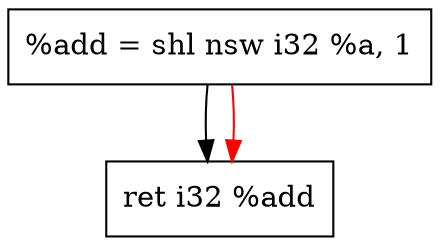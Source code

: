 digraph "CDFG for'func' function" {
	Node0x5612c389e9b0[shape=record, label="  %add = shl nsw i32 %a, 1"];
	Node0x5612c389e2f8[shape=record, label="  ret i32 %add"];
	Node0x5612c389e9b0 -> Node0x5612c389e2f8
edge [color=red]
	Node0x5612c389e9b0 -> Node0x5612c389e2f8
}
